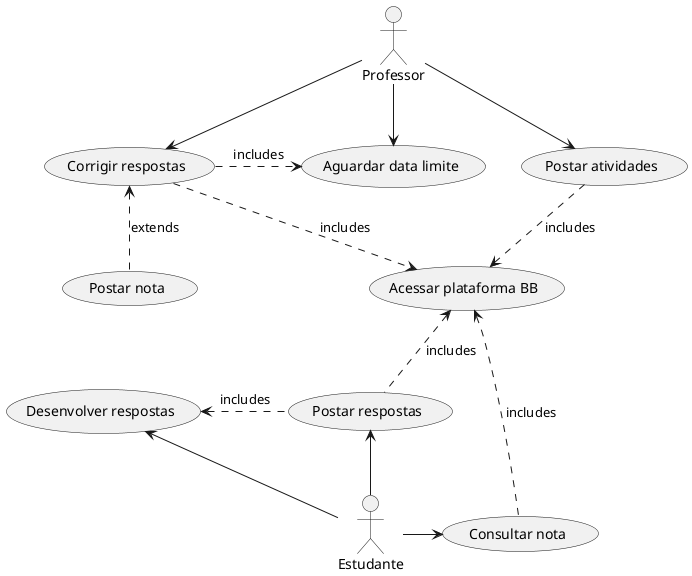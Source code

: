 @startuml
:Professor: as Admin
:Estudante: as Student
(Acessar plataforma BB) as (AccessPlatform)
(Postar atividades) as (PostActivity)
(Corrigir respostas) as (CheckAnswers)
(Aguardar data limite) as (AwaitActivity)
(Postar respostas) as (PostAnswers)
(Desenvolver respostas) as (DevelopAnswers)
(Postar nota) as (PostScore)
(Consultar nota) as (CheckScore)
Admin --> (PostActivity)
Admin --> (AwaitActivity)
Admin --> (CheckAnswers)
(PostScore) .up.> (CheckAnswers) : extends
Student -up-> (PostAnswers)
Student -up-> (DevelopAnswers)
(PostActivity) .down.> (AccessPlatform) : includes
(CheckAnswers) .down.> (AccessPlatform) : includes
(CheckAnswers) .> (AwaitActivity) : includes
(PostAnswers) .up.> (AccessPlatform) : includes
(PostAnswers) .left.> (DevelopAnswers) : includes
Student -> (CheckScore)
(CheckScore) .up.> (AccessPlatform) : includes
@enduml
